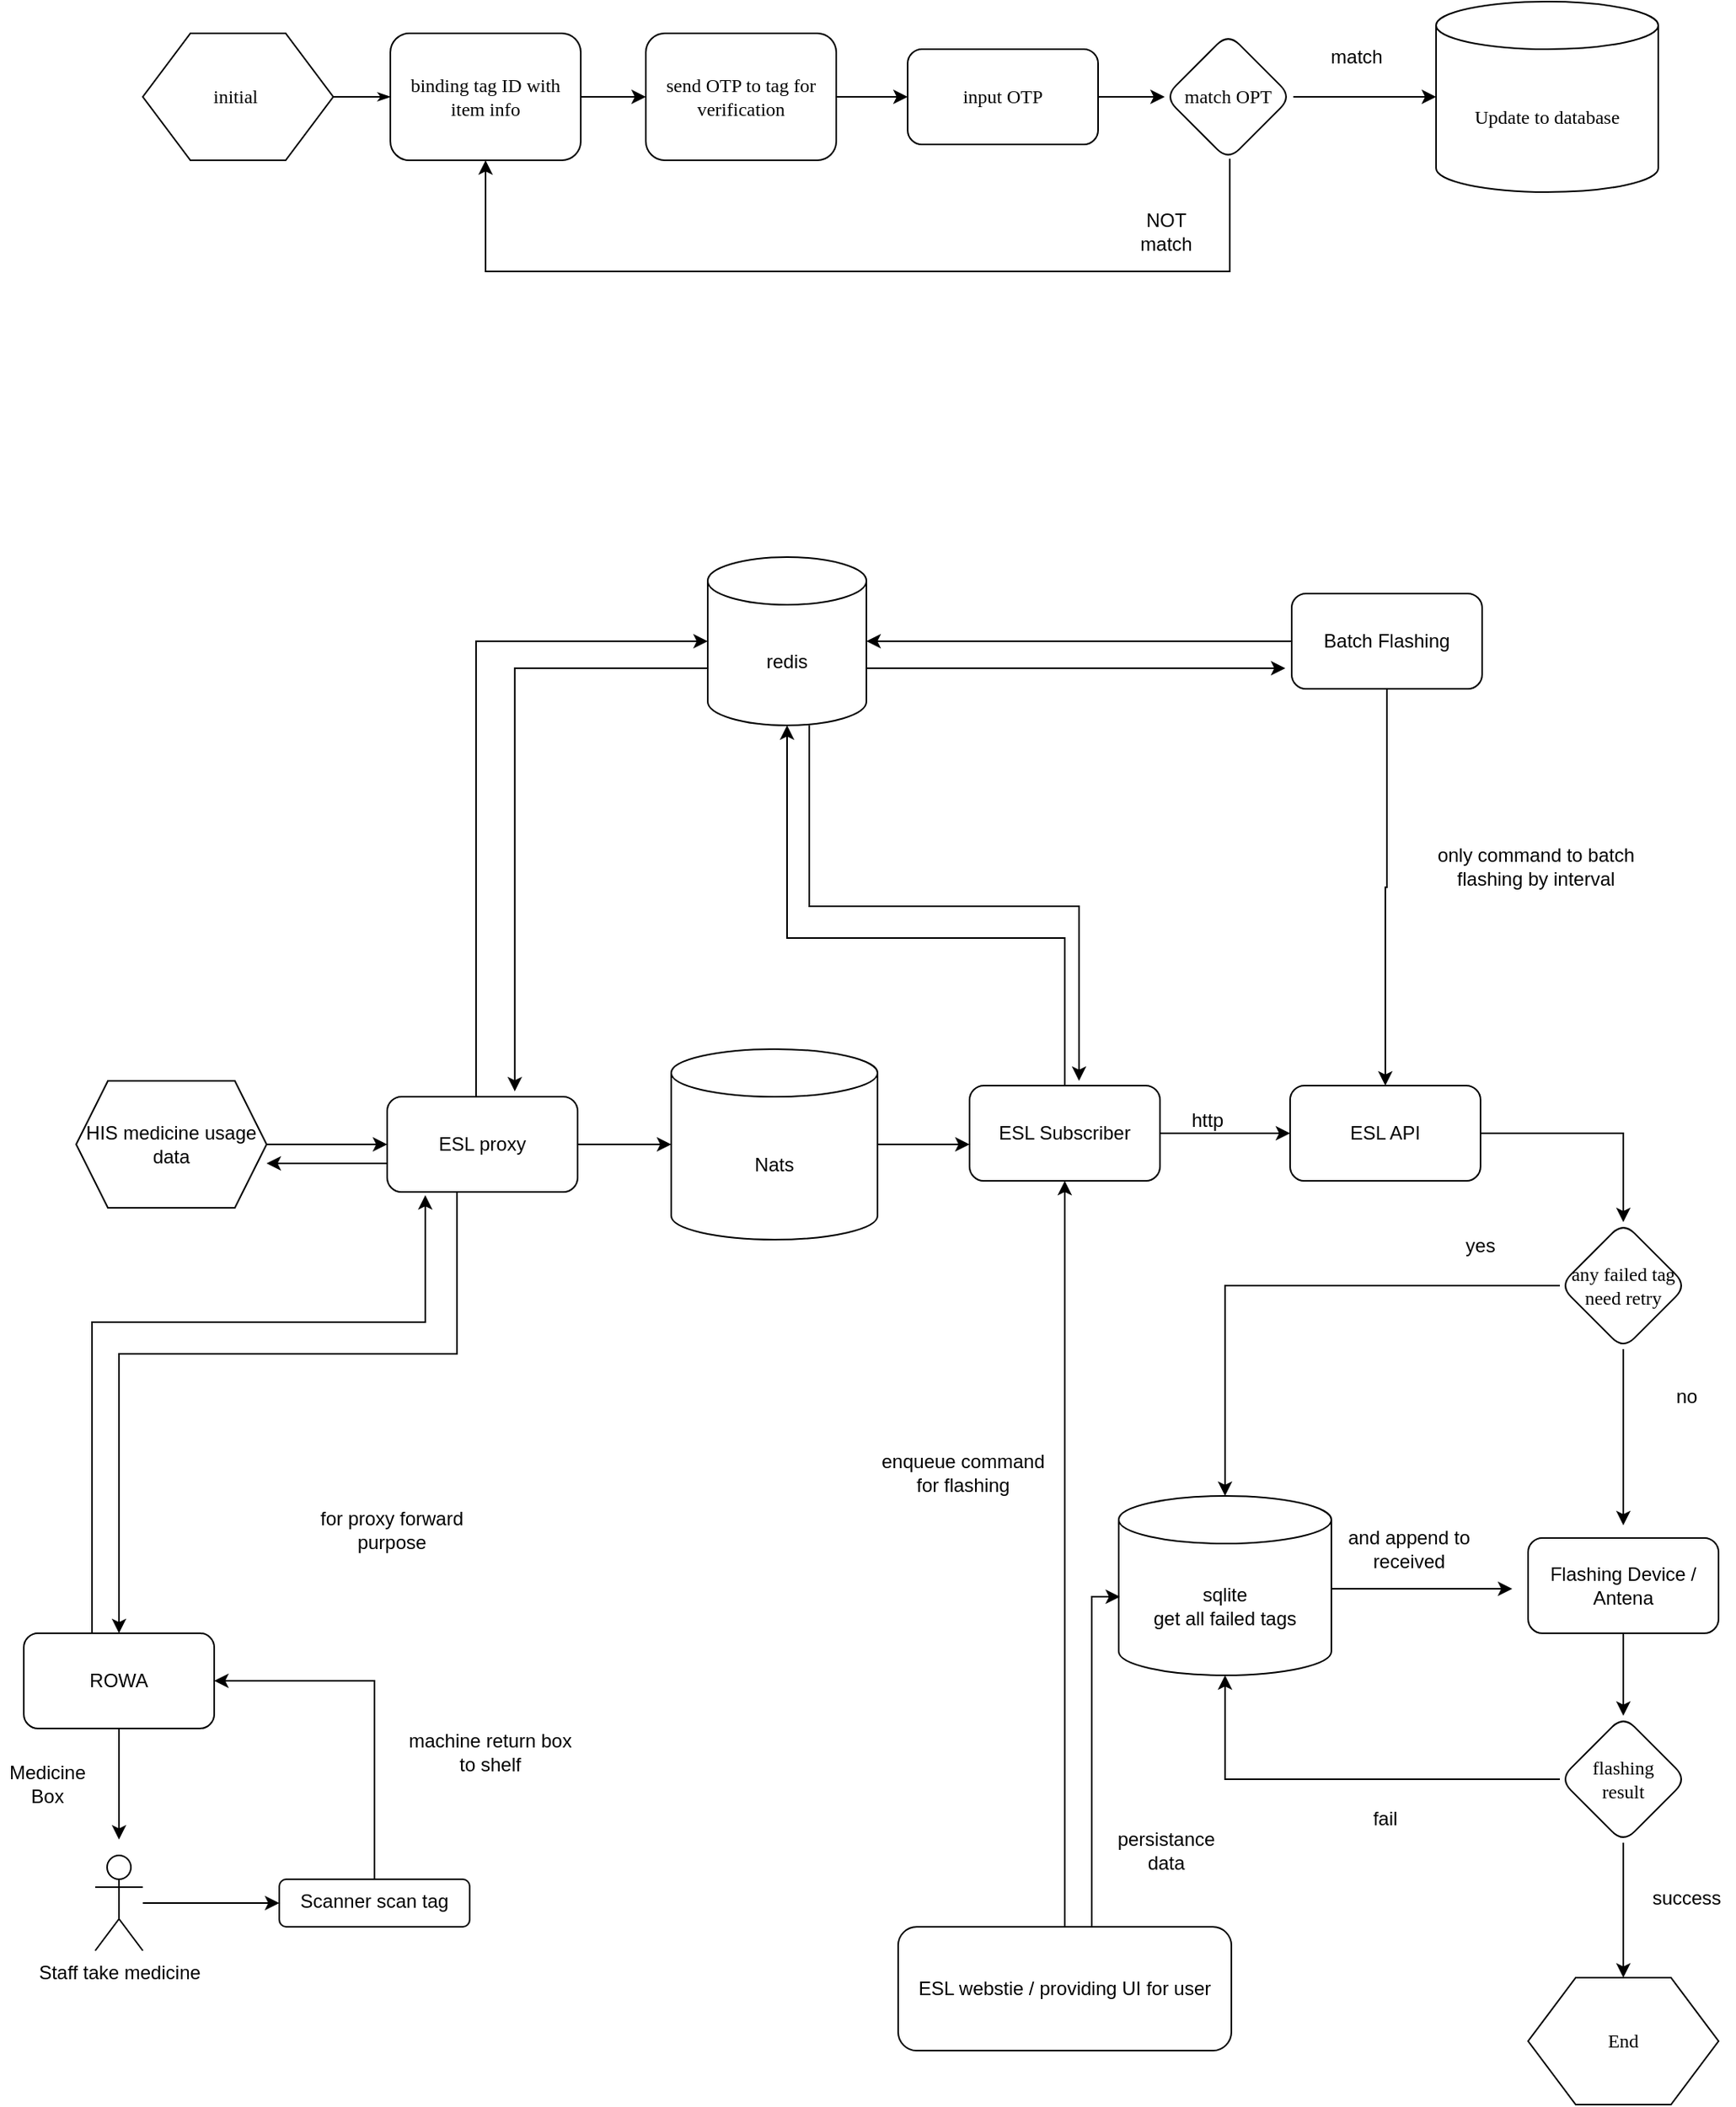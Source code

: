 <mxfile version="20.8.5" type="github">
  <diagram name="Page-1" id="8ce9d11a-91a2-4d17-14d8-a56ed91bf033">
    <mxGraphModel dx="1685" dy="984" grid="1" gridSize="10" guides="1" tooltips="1" connect="1" arrows="1" fold="1" page="1" pageScale="2" pageWidth="1100" pageHeight="850" background="none" math="0" shadow="0">
      <root>
        <mxCell id="0" />
        <mxCell id="1" parent="0" />
        <mxCell id="17ea667e15c223fc-28" style="edgeStyle=orthogonalEdgeStyle;rounded=1;html=1;labelBackgroundColor=none;startArrow=none;startFill=0;startSize=5;endArrow=classicThin;endFill=1;endSize=5;jettySize=auto;orthogonalLoop=1;strokeWidth=1;fontFamily=Verdana;fontSize=8" parent="1" source="17ea667e15c223fc-1" target="17ea667e15c223fc-2" edge="1">
          <mxGeometry relative="1" as="geometry" />
        </mxCell>
        <mxCell id="17ea667e15c223fc-1" value="initial&amp;nbsp;" style="shape=hexagon;perimeter=hexagonPerimeter;whiteSpace=wrap;html=1;rounded=0;shadow=0;labelBackgroundColor=none;strokeWidth=1;fontFamily=Verdana;fontSize=12;align=center;" parent="1" vertex="1">
          <mxGeometry x="590" y="100" width="120" height="80" as="geometry" />
        </mxCell>
        <mxCell id="yy2sZE4itZw_RQWSuxx_-3" value="" style="edgeStyle=orthogonalEdgeStyle;rounded=0;orthogonalLoop=1;jettySize=auto;html=1;" parent="1" source="17ea667e15c223fc-2" target="yy2sZE4itZw_RQWSuxx_-2" edge="1">
          <mxGeometry relative="1" as="geometry" />
        </mxCell>
        <mxCell id="17ea667e15c223fc-2" value="binding tag ID with item info&lt;br&gt;" style="rounded=1;whiteSpace=wrap;html=1;shadow=0;labelBackgroundColor=none;strokeWidth=1;fontFamily=Verdana;fontSize=12;align=center;" parent="1" vertex="1">
          <mxGeometry x="746" y="100" width="120" height="80" as="geometry" />
        </mxCell>
        <mxCell id="17ea667e15c223fc-26" value="End" style="shape=hexagon;perimeter=hexagonPerimeter;whiteSpace=wrap;html=1;rounded=0;shadow=0;labelBackgroundColor=none;strokeWidth=1;fontFamily=Verdana;fontSize=12;align=center;" parent="1" vertex="1">
          <mxGeometry x="1463" y="1325" width="120" height="80" as="geometry" />
        </mxCell>
        <mxCell id="yy2sZE4itZw_RQWSuxx_-5" value="" style="edgeStyle=orthogonalEdgeStyle;rounded=0;orthogonalLoop=1;jettySize=auto;html=1;" parent="1" source="yy2sZE4itZw_RQWSuxx_-2" target="yy2sZE4itZw_RQWSuxx_-4" edge="1">
          <mxGeometry relative="1" as="geometry" />
        </mxCell>
        <mxCell id="yy2sZE4itZw_RQWSuxx_-2" value="send OTP to tag for verification" style="rounded=1;whiteSpace=wrap;html=1;shadow=0;labelBackgroundColor=none;strokeWidth=1;fontFamily=Verdana;fontSize=12;align=center;" parent="1" vertex="1">
          <mxGeometry x="907" y="100" width="120" height="80" as="geometry" />
        </mxCell>
        <mxCell id="yy2sZE4itZw_RQWSuxx_-7" value="" style="edgeStyle=orthogonalEdgeStyle;rounded=0;orthogonalLoop=1;jettySize=auto;html=1;" parent="1" source="yy2sZE4itZw_RQWSuxx_-4" target="yy2sZE4itZw_RQWSuxx_-6" edge="1">
          <mxGeometry relative="1" as="geometry" />
        </mxCell>
        <mxCell id="yy2sZE4itZw_RQWSuxx_-4" value="input OTP" style="whiteSpace=wrap;html=1;fontFamily=Verdana;rounded=1;shadow=0;labelBackgroundColor=none;strokeWidth=1;" parent="1" vertex="1">
          <mxGeometry x="1072" y="110" width="120" height="60" as="geometry" />
        </mxCell>
        <mxCell id="yy2sZE4itZw_RQWSuxx_-8" style="edgeStyle=orthogonalEdgeStyle;rounded=0;orthogonalLoop=1;jettySize=auto;html=1;entryX=0.5;entryY=1;entryDx=0;entryDy=0;" parent="1" source="yy2sZE4itZw_RQWSuxx_-6" target="17ea667e15c223fc-2" edge="1">
          <mxGeometry relative="1" as="geometry">
            <Array as="points">
              <mxPoint x="1275" y="250" />
              <mxPoint x="806" y="250" />
            </Array>
          </mxGeometry>
        </mxCell>
        <mxCell id="yy2sZE4itZw_RQWSuxx_-12" value="" style="edgeStyle=orthogonalEdgeStyle;rounded=0;orthogonalLoop=1;jettySize=auto;html=1;" parent="1" edge="1">
          <mxGeometry relative="1" as="geometry">
            <mxPoint x="1315" y="140" as="sourcePoint" />
            <mxPoint x="1405" y="140" as="targetPoint" />
          </mxGeometry>
        </mxCell>
        <mxCell id="yy2sZE4itZw_RQWSuxx_-6" value="match OPT" style="rhombus;whiteSpace=wrap;html=1;fontFamily=Verdana;rounded=1;shadow=0;labelBackgroundColor=none;strokeWidth=1;" parent="1" vertex="1">
          <mxGeometry x="1234" y="100" width="80" height="80" as="geometry" />
        </mxCell>
        <mxCell id="yy2sZE4itZw_RQWSuxx_-9" value="NOT match&lt;br&gt;" style="text;html=1;strokeColor=none;fillColor=none;align=center;verticalAlign=middle;whiteSpace=wrap;rounded=0;" parent="1" vertex="1">
          <mxGeometry x="1205" y="210" width="60" height="30" as="geometry" />
        </mxCell>
        <mxCell id="yy2sZE4itZw_RQWSuxx_-13" value="match" style="text;html=1;strokeColor=none;fillColor=none;align=center;verticalAlign=middle;whiteSpace=wrap;rounded=0;" parent="1" vertex="1">
          <mxGeometry x="1325" y="100" width="60" height="30" as="geometry" />
        </mxCell>
        <mxCell id="yy2sZE4itZw_RQWSuxx_-18" value="" style="edgeStyle=orthogonalEdgeStyle;rounded=0;orthogonalLoop=1;jettySize=auto;html=1;" parent="1" source="yy2sZE4itZw_RQWSuxx_-16" target="yy2sZE4itZw_RQWSuxx_-17" edge="1">
          <mxGeometry relative="1" as="geometry" />
        </mxCell>
        <mxCell id="yy2sZE4itZw_RQWSuxx_-16" value="HIS medicine usage data" style="shape=hexagon;perimeter=hexagonPerimeter2;whiteSpace=wrap;html=1;fixedSize=1;" parent="1" vertex="1">
          <mxGeometry x="548" y="760" width="120" height="80" as="geometry" />
        </mxCell>
        <mxCell id="yy2sZE4itZw_RQWSuxx_-23" value="" style="edgeStyle=orthogonalEdgeStyle;rounded=0;orthogonalLoop=1;jettySize=auto;html=1;" parent="1" source="yy2sZE4itZw_RQWSuxx_-17" target="yy2sZE4itZw_RQWSuxx_-22" edge="1">
          <mxGeometry relative="1" as="geometry">
            <Array as="points">
              <mxPoint x="788" y="932" />
              <mxPoint x="575" y="932" />
            </Array>
          </mxGeometry>
        </mxCell>
        <mxCell id="hlQuVm98A-8ef_0kIV-_-12" style="edgeStyle=orthogonalEdgeStyle;rounded=0;orthogonalLoop=1;jettySize=auto;html=1;entryX=0;entryY=0.5;entryDx=0;entryDy=0;entryPerimeter=0;" parent="1" source="yy2sZE4itZw_RQWSuxx_-17" target="hlQuVm98A-8ef_0kIV-_-11" edge="1">
          <mxGeometry relative="1" as="geometry" />
        </mxCell>
        <mxCell id="Hav-0OUn_8LlEr3j1nNp-2" style="edgeStyle=orthogonalEdgeStyle;rounded=0;orthogonalLoop=1;jettySize=auto;html=1;entryX=0;entryY=0.5;entryDx=0;entryDy=0;entryPerimeter=0;" edge="1" parent="1" source="yy2sZE4itZw_RQWSuxx_-17" target="Hav-0OUn_8LlEr3j1nNp-1">
          <mxGeometry relative="1" as="geometry">
            <Array as="points">
              <mxPoint x="800" y="483" />
            </Array>
          </mxGeometry>
        </mxCell>
        <mxCell id="Hav-0OUn_8LlEr3j1nNp-6" style="edgeStyle=orthogonalEdgeStyle;rounded=0;orthogonalLoop=1;jettySize=auto;html=1;entryX=1;entryY=0.65;entryDx=0;entryDy=0;entryPerimeter=0;" edge="1" parent="1" source="yy2sZE4itZw_RQWSuxx_-17" target="yy2sZE4itZw_RQWSuxx_-16">
          <mxGeometry relative="1" as="geometry">
            <Array as="points">
              <mxPoint x="728" y="812" />
              <mxPoint x="728" y="812" />
            </Array>
          </mxGeometry>
        </mxCell>
        <mxCell id="yy2sZE4itZw_RQWSuxx_-17" value="ESL proxy" style="rounded=1;whiteSpace=wrap;html=1;" parent="1" vertex="1">
          <mxGeometry x="744" y="770" width="120" height="60" as="geometry" />
        </mxCell>
        <mxCell id="yy2sZE4itZw_RQWSuxx_-25" value="" style="edgeStyle=orthogonalEdgeStyle;rounded=0;orthogonalLoop=1;jettySize=auto;html=1;" parent="1" source="yy2sZE4itZw_RQWSuxx_-20" target="yy2sZE4itZw_RQWSuxx_-24" edge="1">
          <mxGeometry relative="1" as="geometry" />
        </mxCell>
        <mxCell id="Hav-0OUn_8LlEr3j1nNp-26" style="edgeStyle=orthogonalEdgeStyle;rounded=0;orthogonalLoop=1;jettySize=auto;html=1;entryX=0.5;entryY=1;entryDx=0;entryDy=0;entryPerimeter=0;" edge="1" parent="1" source="yy2sZE4itZw_RQWSuxx_-20" target="Hav-0OUn_8LlEr3j1nNp-1">
          <mxGeometry relative="1" as="geometry">
            <Array as="points">
              <mxPoint x="1171" y="670" />
              <mxPoint x="996" y="670" />
            </Array>
          </mxGeometry>
        </mxCell>
        <mxCell id="yy2sZE4itZw_RQWSuxx_-20" value="ESL Subscriber" style="whiteSpace=wrap;html=1;rounded=1;" parent="1" vertex="1">
          <mxGeometry x="1111" y="763" width="120" height="60" as="geometry" />
        </mxCell>
        <mxCell id="hlQuVm98A-8ef_0kIV-_-5" style="edgeStyle=orthogonalEdgeStyle;rounded=0;orthogonalLoop=1;jettySize=auto;html=1;" parent="1" source="yy2sZE4itZw_RQWSuxx_-22" edge="1">
          <mxGeometry relative="1" as="geometry">
            <mxPoint x="575" y="1238" as="targetPoint" />
          </mxGeometry>
        </mxCell>
        <mxCell id="Hav-0OUn_8LlEr3j1nNp-5" style="edgeStyle=orthogonalEdgeStyle;rounded=0;orthogonalLoop=1;jettySize=auto;html=1;" edge="1" parent="1" source="yy2sZE4itZw_RQWSuxx_-22">
          <mxGeometry relative="1" as="geometry">
            <mxPoint x="768" y="832" as="targetPoint" />
            <Array as="points">
              <mxPoint x="558" y="912" />
              <mxPoint x="768" y="912" />
            </Array>
          </mxGeometry>
        </mxCell>
        <mxCell id="yy2sZE4itZw_RQWSuxx_-22" value="ROWA" style="whiteSpace=wrap;html=1;rounded=1;" parent="1" vertex="1">
          <mxGeometry x="515" y="1108" width="120" height="60" as="geometry" />
        </mxCell>
        <mxCell id="hlQuVm98A-8ef_0kIV-_-19" style="edgeStyle=orthogonalEdgeStyle;rounded=0;orthogonalLoop=1;jettySize=auto;html=1;entryX=0.5;entryY=0;entryDx=0;entryDy=0;" parent="1" source="yy2sZE4itZw_RQWSuxx_-24" target="hlQuVm98A-8ef_0kIV-_-21" edge="1">
          <mxGeometry relative="1" as="geometry">
            <mxPoint x="1483" y="793" as="targetPoint" />
          </mxGeometry>
        </mxCell>
        <mxCell id="yy2sZE4itZw_RQWSuxx_-24" value="ESL API" style="whiteSpace=wrap;html=1;rounded=1;" parent="1" vertex="1">
          <mxGeometry x="1313" y="763" width="120" height="60" as="geometry" />
        </mxCell>
        <mxCell id="yy2sZE4itZw_RQWSuxx_-26" value="http" style="text;html=1;strokeColor=none;fillColor=none;align=center;verticalAlign=middle;whiteSpace=wrap;rounded=0;" parent="1" vertex="1">
          <mxGeometry x="1231" y="770" width="60" height="30" as="geometry" />
        </mxCell>
        <mxCell id="yy2sZE4itZw_RQWSuxx_-27" value="&lt;span style=&quot;font-family: Verdana;&quot;&gt;Update to database&lt;/span&gt;" style="shape=cylinder3;whiteSpace=wrap;html=1;boundedLbl=1;backgroundOutline=1;size=15;" parent="1" vertex="1">
          <mxGeometry x="1405" y="80" width="140" height="120" as="geometry" />
        </mxCell>
        <mxCell id="hlQuVm98A-8ef_0kIV-_-9" value="" style="edgeStyle=orthogonalEdgeStyle;rounded=0;orthogonalLoop=1;jettySize=auto;html=1;" parent="1" source="hlQuVm98A-8ef_0kIV-_-1" target="hlQuVm98A-8ef_0kIV-_-8" edge="1">
          <mxGeometry relative="1" as="geometry" />
        </mxCell>
        <mxCell id="hlQuVm98A-8ef_0kIV-_-1" value="Staff take medicine&lt;br&gt;" style="shape=umlActor;verticalLabelPosition=bottom;verticalAlign=top;html=1;outlineConnect=0;" parent="1" vertex="1">
          <mxGeometry x="560" y="1248" width="30" height="60" as="geometry" />
        </mxCell>
        <mxCell id="hlQuVm98A-8ef_0kIV-_-6" value="machine return&amp;nbsp;box to shelf" style="text;html=1;strokeColor=none;fillColor=none;align=center;verticalAlign=middle;whiteSpace=wrap;rounded=0;" parent="1" vertex="1">
          <mxGeometry x="754" y="1168" width="110" height="30" as="geometry" />
        </mxCell>
        <mxCell id="hlQuVm98A-8ef_0kIV-_-7" value="Medicine Box" style="text;html=1;strokeColor=none;fillColor=none;align=center;verticalAlign=middle;whiteSpace=wrap;rounded=0;" parent="1" vertex="1">
          <mxGeometry x="500" y="1188" width="60" height="30" as="geometry" />
        </mxCell>
        <mxCell id="hlQuVm98A-8ef_0kIV-_-10" style="edgeStyle=orthogonalEdgeStyle;rounded=0;orthogonalLoop=1;jettySize=auto;html=1;entryX=1;entryY=0.5;entryDx=0;entryDy=0;" parent="1" source="hlQuVm98A-8ef_0kIV-_-8" target="yy2sZE4itZw_RQWSuxx_-22" edge="1">
          <mxGeometry relative="1" as="geometry">
            <Array as="points">
              <mxPoint x="736" y="1138" />
            </Array>
          </mxGeometry>
        </mxCell>
        <mxCell id="hlQuVm98A-8ef_0kIV-_-8" value="Scanner scan tag" style="rounded=1;whiteSpace=wrap;html=1;verticalAlign=top;" parent="1" vertex="1">
          <mxGeometry x="676" y="1263" width="120" height="30" as="geometry" />
        </mxCell>
        <mxCell id="hlQuVm98A-8ef_0kIV-_-13" style="edgeStyle=orthogonalEdgeStyle;rounded=0;orthogonalLoop=1;jettySize=auto;html=1;entryX=0;entryY=0.617;entryDx=0;entryDy=0;entryPerimeter=0;" parent="1" source="hlQuVm98A-8ef_0kIV-_-11" target="yy2sZE4itZw_RQWSuxx_-20" edge="1">
          <mxGeometry relative="1" as="geometry">
            <Array as="points">
              <mxPoint x="1108" y="800" />
            </Array>
          </mxGeometry>
        </mxCell>
        <mxCell id="hlQuVm98A-8ef_0kIV-_-11" value="Nats" style="shape=cylinder3;whiteSpace=wrap;html=1;boundedLbl=1;backgroundOutline=1;size=15;" parent="1" vertex="1">
          <mxGeometry x="923" y="740" width="130" height="120" as="geometry" />
        </mxCell>
        <mxCell id="hlQuVm98A-8ef_0kIV-_-25" style="edgeStyle=orthogonalEdgeStyle;rounded=0;orthogonalLoop=1;jettySize=auto;html=1;" parent="1" source="hlQuVm98A-8ef_0kIV-_-14" edge="1">
          <mxGeometry relative="1" as="geometry">
            <mxPoint x="1453" y="1080" as="targetPoint" />
            <Array as="points">
              <mxPoint x="1433" y="1080" />
              <mxPoint x="1433" y="1080" />
            </Array>
          </mxGeometry>
        </mxCell>
        <mxCell id="hlQuVm98A-8ef_0kIV-_-14" value="sqlite&lt;br&gt;get all failed tags" style="shape=cylinder3;whiteSpace=wrap;html=1;boundedLbl=1;backgroundOutline=1;size=15;" parent="1" vertex="1">
          <mxGeometry x="1205" y="1021.5" width="134" height="113" as="geometry" />
        </mxCell>
        <mxCell id="hlQuVm98A-8ef_0kIV-_-22" style="edgeStyle=orthogonalEdgeStyle;rounded=0;orthogonalLoop=1;jettySize=auto;html=1;entryX=0.5;entryY=0;entryDx=0;entryDy=0;entryPerimeter=0;exitX=0;exitY=0.5;exitDx=0;exitDy=0;" parent="1" source="hlQuVm98A-8ef_0kIV-_-21" target="hlQuVm98A-8ef_0kIV-_-14" edge="1">
          <mxGeometry relative="1" as="geometry">
            <mxPoint x="1463" y="889" as="sourcePoint" />
          </mxGeometry>
        </mxCell>
        <mxCell id="hlQuVm98A-8ef_0kIV-_-26" style="edgeStyle=orthogonalEdgeStyle;rounded=0;orthogonalLoop=1;jettySize=auto;html=1;exitX=0.5;exitY=1;exitDx=0;exitDy=0;" parent="1" source="hlQuVm98A-8ef_0kIV-_-21" edge="1">
          <mxGeometry relative="1" as="geometry">
            <mxPoint x="1523" y="1040" as="targetPoint" />
          </mxGeometry>
        </mxCell>
        <mxCell id="hlQuVm98A-8ef_0kIV-_-21" value="any failed tag need retry" style="rhombus;whiteSpace=wrap;html=1;fontFamily=Verdana;rounded=1;shadow=0;labelBackgroundColor=none;strokeWidth=1;" parent="1" vertex="1">
          <mxGeometry x="1483" y="849" width="80" height="80" as="geometry" />
        </mxCell>
        <mxCell id="hlQuVm98A-8ef_0kIV-_-23" value="yes" style="text;html=1;strokeColor=none;fillColor=none;align=center;verticalAlign=middle;whiteSpace=wrap;rounded=0;" parent="1" vertex="1">
          <mxGeometry x="1403" y="849" width="60" height="30" as="geometry" />
        </mxCell>
        <mxCell id="hlQuVm98A-8ef_0kIV-_-27" value="no" style="text;html=1;strokeColor=none;fillColor=none;align=center;verticalAlign=middle;whiteSpace=wrap;rounded=0;" parent="1" vertex="1">
          <mxGeometry x="1533" y="944" width="60" height="30" as="geometry" />
        </mxCell>
        <mxCell id="hlQuVm98A-8ef_0kIV-_-30" style="edgeStyle=orthogonalEdgeStyle;rounded=0;orthogonalLoop=1;jettySize=auto;html=1;entryX=0.5;entryY=0;entryDx=0;entryDy=0;" parent="1" source="hlQuVm98A-8ef_0kIV-_-28" target="hlQuVm98A-8ef_0kIV-_-29" edge="1">
          <mxGeometry relative="1" as="geometry" />
        </mxCell>
        <mxCell id="hlQuVm98A-8ef_0kIV-_-28" value="Flashing Device / Antena" style="whiteSpace=wrap;html=1;rounded=1;" parent="1" vertex="1">
          <mxGeometry x="1463" y="1048" width="120" height="60" as="geometry" />
        </mxCell>
        <mxCell id="hlQuVm98A-8ef_0kIV-_-31" style="edgeStyle=orthogonalEdgeStyle;rounded=0;orthogonalLoop=1;jettySize=auto;html=1;entryX=0.5;entryY=0;entryDx=0;entryDy=0;" parent="1" source="hlQuVm98A-8ef_0kIV-_-29" target="17ea667e15c223fc-26" edge="1">
          <mxGeometry relative="1" as="geometry" />
        </mxCell>
        <mxCell id="hlQuVm98A-8ef_0kIV-_-32" style="edgeStyle=orthogonalEdgeStyle;rounded=0;orthogonalLoop=1;jettySize=auto;html=1;entryX=0.5;entryY=1;entryDx=0;entryDy=0;entryPerimeter=0;" parent="1" source="hlQuVm98A-8ef_0kIV-_-29" target="hlQuVm98A-8ef_0kIV-_-14" edge="1">
          <mxGeometry relative="1" as="geometry">
            <mxPoint x="1403" y="1020" as="targetPoint" />
          </mxGeometry>
        </mxCell>
        <mxCell id="hlQuVm98A-8ef_0kIV-_-29" value="flashing &lt;br&gt;result" style="rhombus;whiteSpace=wrap;html=1;fontFamily=Verdana;rounded=1;shadow=0;labelBackgroundColor=none;strokeWidth=1;" parent="1" vertex="1">
          <mxGeometry x="1483" y="1160" width="80" height="80" as="geometry" />
        </mxCell>
        <mxCell id="hlQuVm98A-8ef_0kIV-_-33" value="fail" style="text;html=1;strokeColor=none;fillColor=none;align=center;verticalAlign=middle;whiteSpace=wrap;rounded=0;" parent="1" vertex="1">
          <mxGeometry x="1343" y="1210" width="60" height="30" as="geometry" />
        </mxCell>
        <mxCell id="hlQuVm98A-8ef_0kIV-_-34" value="success&lt;br&gt;" style="text;html=1;strokeColor=none;fillColor=none;align=center;verticalAlign=middle;whiteSpace=wrap;rounded=0;" parent="1" vertex="1">
          <mxGeometry x="1533" y="1260" width="60" height="30" as="geometry" />
        </mxCell>
        <mxCell id="EsJ7SlI_bXSpcJvRI99j-1" value="and append to received" style="text;html=1;strokeColor=none;fillColor=none;align=center;verticalAlign=middle;whiteSpace=wrap;rounded=0;" parent="1" vertex="1">
          <mxGeometry x="1343" y="1040" width="90" height="30" as="geometry" />
        </mxCell>
        <mxCell id="Hav-0OUn_8LlEr3j1nNp-22" style="edgeStyle=orthogonalEdgeStyle;rounded=0;orthogonalLoop=1;jettySize=auto;html=1;entryX=0.67;entryY=-0.057;entryDx=0;entryDy=0;entryPerimeter=0;" edge="1" parent="1" source="Hav-0OUn_8LlEr3j1nNp-1" target="yy2sZE4itZw_RQWSuxx_-17">
          <mxGeometry relative="1" as="geometry">
            <Array as="points">
              <mxPoint x="824" y="500" />
            </Array>
          </mxGeometry>
        </mxCell>
        <mxCell id="Hav-0OUn_8LlEr3j1nNp-24" style="edgeStyle=orthogonalEdgeStyle;rounded=0;orthogonalLoop=1;jettySize=auto;html=1;" edge="1" parent="1" source="Hav-0OUn_8LlEr3j1nNp-1">
          <mxGeometry relative="1" as="geometry">
            <mxPoint x="1310" y="500" as="targetPoint" />
            <Array as="points">
              <mxPoint x="1100" y="500" />
              <mxPoint x="1100" y="500" />
            </Array>
          </mxGeometry>
        </mxCell>
        <mxCell id="Hav-0OUn_8LlEr3j1nNp-27" style="edgeStyle=orthogonalEdgeStyle;rounded=0;orthogonalLoop=1;jettySize=auto;html=1;" edge="1" parent="1" source="Hav-0OUn_8LlEr3j1nNp-1">
          <mxGeometry relative="1" as="geometry">
            <mxPoint x="1180" y="760.0" as="targetPoint" />
            <Array as="points">
              <mxPoint x="1010" y="650" />
              <mxPoint x="1180" y="650" />
            </Array>
          </mxGeometry>
        </mxCell>
        <mxCell id="Hav-0OUn_8LlEr3j1nNp-1" value="redis&lt;br&gt;" style="shape=cylinder3;whiteSpace=wrap;html=1;boundedLbl=1;backgroundOutline=1;size=15;" vertex="1" parent="1">
          <mxGeometry x="946" y="430" width="100" height="106" as="geometry" />
        </mxCell>
        <mxCell id="Hav-0OUn_8LlEr3j1nNp-3" value="for proxy forward purpose" style="text;html=1;strokeColor=none;fillColor=none;align=center;verticalAlign=middle;whiteSpace=wrap;rounded=0;" vertex="1" parent="1">
          <mxGeometry x="699" y="1025" width="96" height="36" as="geometry" />
        </mxCell>
        <mxCell id="Hav-0OUn_8LlEr3j1nNp-8" style="edgeStyle=orthogonalEdgeStyle;rounded=0;orthogonalLoop=1;jettySize=auto;html=1;entryX=0.006;entryY=0.562;entryDx=0;entryDy=0;entryPerimeter=0;" edge="1" parent="1" source="Hav-0OUn_8LlEr3j1nNp-7" target="hlQuVm98A-8ef_0kIV-_-14">
          <mxGeometry relative="1" as="geometry">
            <Array as="points">
              <mxPoint x="1188" y="1085" />
            </Array>
          </mxGeometry>
        </mxCell>
        <mxCell id="Hav-0OUn_8LlEr3j1nNp-9" style="edgeStyle=orthogonalEdgeStyle;rounded=0;orthogonalLoop=1;jettySize=auto;html=1;entryX=0.5;entryY=1;entryDx=0;entryDy=0;" edge="1" parent="1" source="Hav-0OUn_8LlEr3j1nNp-7" target="yy2sZE4itZw_RQWSuxx_-20">
          <mxGeometry relative="1" as="geometry" />
        </mxCell>
        <mxCell id="Hav-0OUn_8LlEr3j1nNp-7" value="ESL webstie / providing UI for user" style="rounded=1;whiteSpace=wrap;html=1;" vertex="1" parent="1">
          <mxGeometry x="1066" y="1293" width="210" height="78" as="geometry" />
        </mxCell>
        <mxCell id="Hav-0OUn_8LlEr3j1nNp-10" value="persistance data" style="text;html=1;strokeColor=none;fillColor=none;align=center;verticalAlign=middle;whiteSpace=wrap;rounded=0;" vertex="1" parent="1">
          <mxGeometry x="1205" y="1230" width="60" height="30" as="geometry" />
        </mxCell>
        <mxCell id="Hav-0OUn_8LlEr3j1nNp-11" value="enqueue command for flashing" style="text;html=1;strokeColor=none;fillColor=none;align=center;verticalAlign=middle;whiteSpace=wrap;rounded=0;" vertex="1" parent="1">
          <mxGeometry x="1046" y="991.5" width="122" height="30" as="geometry" />
        </mxCell>
        <mxCell id="Hav-0OUn_8LlEr3j1nNp-23" style="edgeStyle=orthogonalEdgeStyle;rounded=0;orthogonalLoop=1;jettySize=auto;html=1;entryX=1;entryY=0.5;entryDx=0;entryDy=0;entryPerimeter=0;" edge="1" parent="1" source="Hav-0OUn_8LlEr3j1nNp-12" target="Hav-0OUn_8LlEr3j1nNp-1">
          <mxGeometry relative="1" as="geometry" />
        </mxCell>
        <mxCell id="Hav-0OUn_8LlEr3j1nNp-25" style="edgeStyle=orthogonalEdgeStyle;rounded=0;orthogonalLoop=1;jettySize=auto;html=1;entryX=0.5;entryY=0;entryDx=0;entryDy=0;" edge="1" parent="1" source="Hav-0OUn_8LlEr3j1nNp-12" target="yy2sZE4itZw_RQWSuxx_-24">
          <mxGeometry relative="1" as="geometry" />
        </mxCell>
        <mxCell id="Hav-0OUn_8LlEr3j1nNp-12" value="Batch Flashing" style="rounded=1;whiteSpace=wrap;html=1;" vertex="1" parent="1">
          <mxGeometry x="1314" y="453" width="120" height="60" as="geometry" />
        </mxCell>
        <mxCell id="Hav-0OUn_8LlEr3j1nNp-20" value="only command to batch flashing by interval&lt;br&gt;" style="text;html=1;strokeColor=none;fillColor=none;align=center;verticalAlign=middle;whiteSpace=wrap;rounded=0;" vertex="1" parent="1">
          <mxGeometry x="1403" y="610" width="130" height="30" as="geometry" />
        </mxCell>
      </root>
    </mxGraphModel>
  </diagram>
</mxfile>
